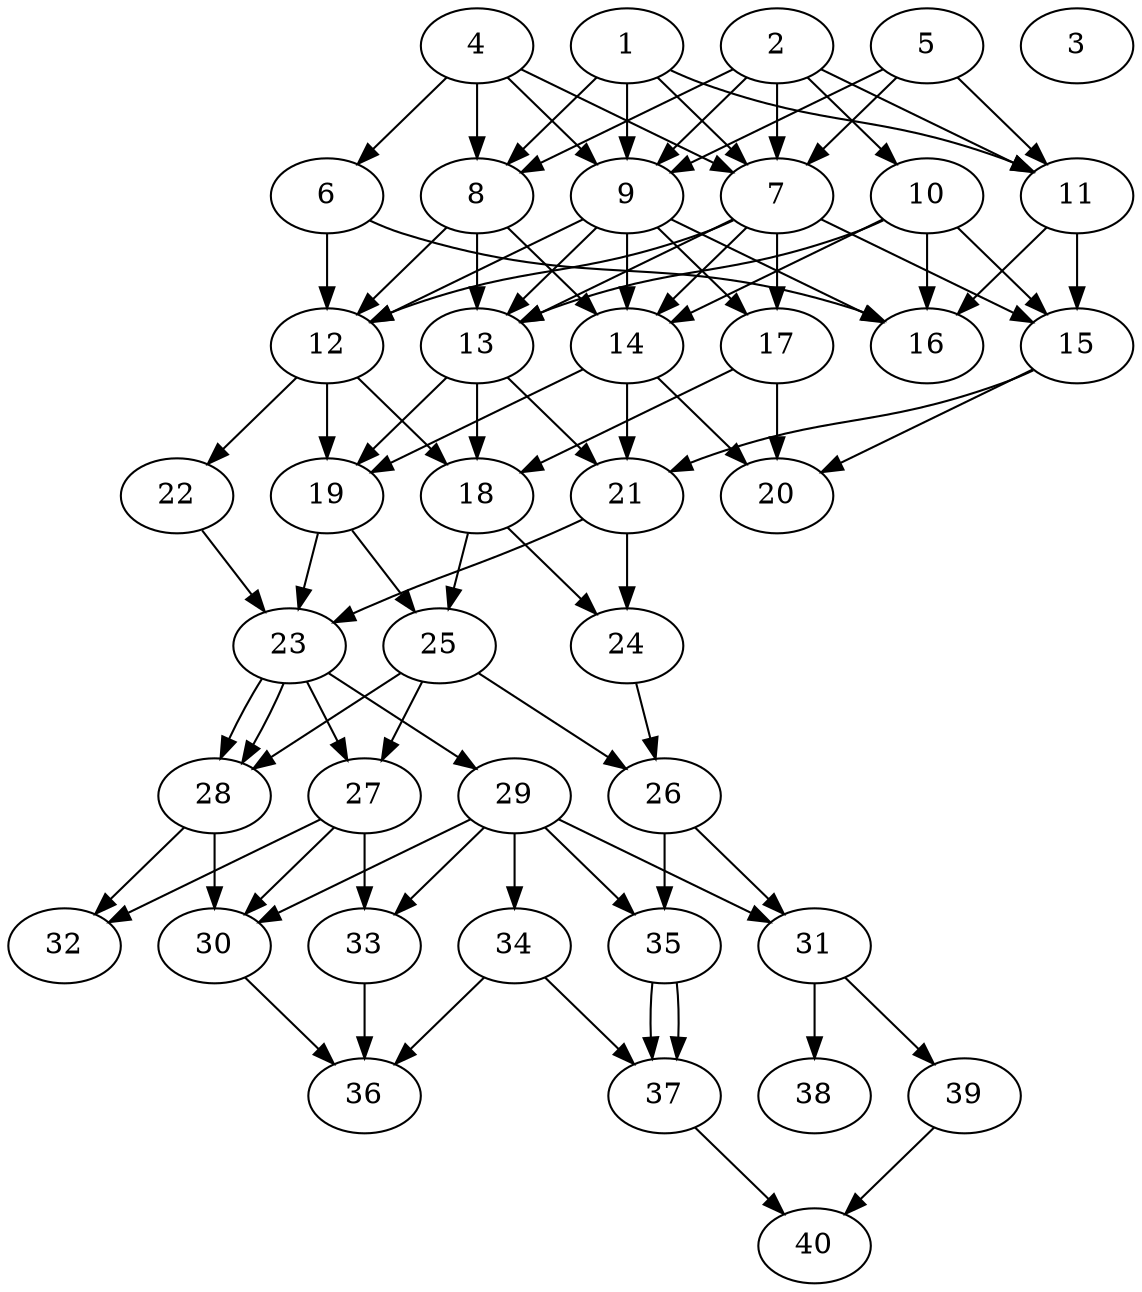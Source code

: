// DAG automatically generated by daggen at Thu Oct  3 14:06:50 2019
// ./daggen --dot -n 40 --ccr 0.5 --fat 0.5 --regular 0.5 --density 0.7 --mindata 5242880 --maxdata 52428800 
digraph G {
  1 [size="67975168", alpha="0.05", expect_size="33987584"] 
  1 -> 7 [size ="33987584"]
  1 -> 8 [size ="33987584"]
  1 -> 9 [size ="33987584"]
  1 -> 11 [size ="33987584"]
  2 [size="64122880", alpha="0.05", expect_size="32061440"] 
  2 -> 7 [size ="32061440"]
  2 -> 8 [size ="32061440"]
  2 -> 9 [size ="32061440"]
  2 -> 10 [size ="32061440"]
  2 -> 11 [size ="32061440"]
  3 [size="38602752", alpha="0.07", expect_size="19301376"] 
  4 [size="42606592", alpha="0.06", expect_size="21303296"] 
  4 -> 6 [size ="21303296"]
  4 -> 7 [size ="21303296"]
  4 -> 8 [size ="21303296"]
  4 -> 9 [size ="21303296"]
  5 [size="42283008", alpha="0.19", expect_size="21141504"] 
  5 -> 7 [size ="21141504"]
  5 -> 9 [size ="21141504"]
  5 -> 11 [size ="21141504"]
  6 [size="41422848", alpha="0.04", expect_size="20711424"] 
  6 -> 12 [size ="20711424"]
  6 -> 16 [size ="20711424"]
  7 [size="50137088", alpha="0.04", expect_size="25068544"] 
  7 -> 12 [size ="25068544"]
  7 -> 13 [size ="25068544"]
  7 -> 14 [size ="25068544"]
  7 -> 15 [size ="25068544"]
  7 -> 17 [size ="25068544"]
  8 [size="92860416", alpha="0.16", expect_size="46430208"] 
  8 -> 12 [size ="46430208"]
  8 -> 13 [size ="46430208"]
  8 -> 14 [size ="46430208"]
  9 [size="51410944", alpha="0.19", expect_size="25705472"] 
  9 -> 12 [size ="25705472"]
  9 -> 13 [size ="25705472"]
  9 -> 14 [size ="25705472"]
  9 -> 16 [size ="25705472"]
  9 -> 17 [size ="25705472"]
  10 [size="82065408", alpha="0.04", expect_size="41032704"] 
  10 -> 13 [size ="41032704"]
  10 -> 14 [size ="41032704"]
  10 -> 15 [size ="41032704"]
  10 -> 16 [size ="41032704"]
  11 [size="24516608", alpha="0.19", expect_size="12258304"] 
  11 -> 15 [size ="12258304"]
  11 -> 16 [size ="12258304"]
  12 [size="46215168", alpha="0.10", expect_size="23107584"] 
  12 -> 18 [size ="23107584"]
  12 -> 19 [size ="23107584"]
  12 -> 22 [size ="23107584"]
  13 [size="67577856", alpha="0.00", expect_size="33788928"] 
  13 -> 18 [size ="33788928"]
  13 -> 19 [size ="33788928"]
  13 -> 21 [size ="33788928"]
  14 [size="99784704", alpha="0.14", expect_size="49892352"] 
  14 -> 19 [size ="49892352"]
  14 -> 20 [size ="49892352"]
  14 -> 21 [size ="49892352"]
  15 [size="31979520", alpha="0.13", expect_size="15989760"] 
  15 -> 20 [size ="15989760"]
  15 -> 21 [size ="15989760"]
  16 [size="26249216", alpha="0.08", expect_size="13124608"] 
  17 [size="46561280", alpha="0.19", expect_size="23280640"] 
  17 -> 18 [size ="23280640"]
  17 -> 20 [size ="23280640"]
  18 [size="65337344", alpha="0.18", expect_size="32668672"] 
  18 -> 24 [size ="32668672"]
  18 -> 25 [size ="32668672"]
  19 [size="46442496", alpha="0.07", expect_size="23221248"] 
  19 -> 23 [size ="23221248"]
  19 -> 25 [size ="23221248"]
  20 [size="41103360", alpha="0.08", expect_size="20551680"] 
  21 [size="57876480", alpha="0.02", expect_size="28938240"] 
  21 -> 23 [size ="28938240"]
  21 -> 24 [size ="28938240"]
  22 [size="52805632", alpha="0.07", expect_size="26402816"] 
  22 -> 23 [size ="26402816"]
  23 [size="98836480", alpha="0.18", expect_size="49418240"] 
  23 -> 27 [size ="49418240"]
  23 -> 28 [size ="49418240"]
  23 -> 28 [size ="49418240"]
  23 -> 29 [size ="49418240"]
  24 [size="99862528", alpha="0.16", expect_size="49931264"] 
  24 -> 26 [size ="49931264"]
  25 [size="73568256", alpha="0.01", expect_size="36784128"] 
  25 -> 26 [size ="36784128"]
  25 -> 27 [size ="36784128"]
  25 -> 28 [size ="36784128"]
  26 [size="41459712", alpha="0.12", expect_size="20729856"] 
  26 -> 31 [size ="20729856"]
  26 -> 35 [size ="20729856"]
  27 [size="77883392", alpha="0.12", expect_size="38941696"] 
  27 -> 30 [size ="38941696"]
  27 -> 32 [size ="38941696"]
  27 -> 33 [size ="38941696"]
  28 [size="72433664", alpha="0.09", expect_size="36216832"] 
  28 -> 30 [size ="36216832"]
  28 -> 32 [size ="36216832"]
  29 [size="62834688", alpha="0.14", expect_size="31417344"] 
  29 -> 30 [size ="31417344"]
  29 -> 31 [size ="31417344"]
  29 -> 33 [size ="31417344"]
  29 -> 34 [size ="31417344"]
  29 -> 35 [size ="31417344"]
  30 [size="95199232", alpha="0.15", expect_size="47599616"] 
  30 -> 36 [size ="47599616"]
  31 [size="40570880", alpha="0.19", expect_size="20285440"] 
  31 -> 38 [size ="20285440"]
  31 -> 39 [size ="20285440"]
  32 [size="50806784", alpha="0.11", expect_size="25403392"] 
  33 [size="85178368", alpha="0.14", expect_size="42589184"] 
  33 -> 36 [size ="42589184"]
  34 [size="77428736", alpha="0.17", expect_size="38714368"] 
  34 -> 36 [size ="38714368"]
  34 -> 37 [size ="38714368"]
  35 [size="59684864", alpha="0.04", expect_size="29842432"] 
  35 -> 37 [size ="29842432"]
  35 -> 37 [size ="29842432"]
  36 [size="63739904", alpha="0.14", expect_size="31869952"] 
  37 [size="26163200", alpha="0.12", expect_size="13081600"] 
  37 -> 40 [size ="13081600"]
  38 [size="80977920", alpha="0.01", expect_size="40488960"] 
  39 [size="27445248", alpha="0.19", expect_size="13722624"] 
  39 -> 40 [size ="13722624"]
  40 [size="95236096", alpha="0.02", expect_size="47618048"] 
}
